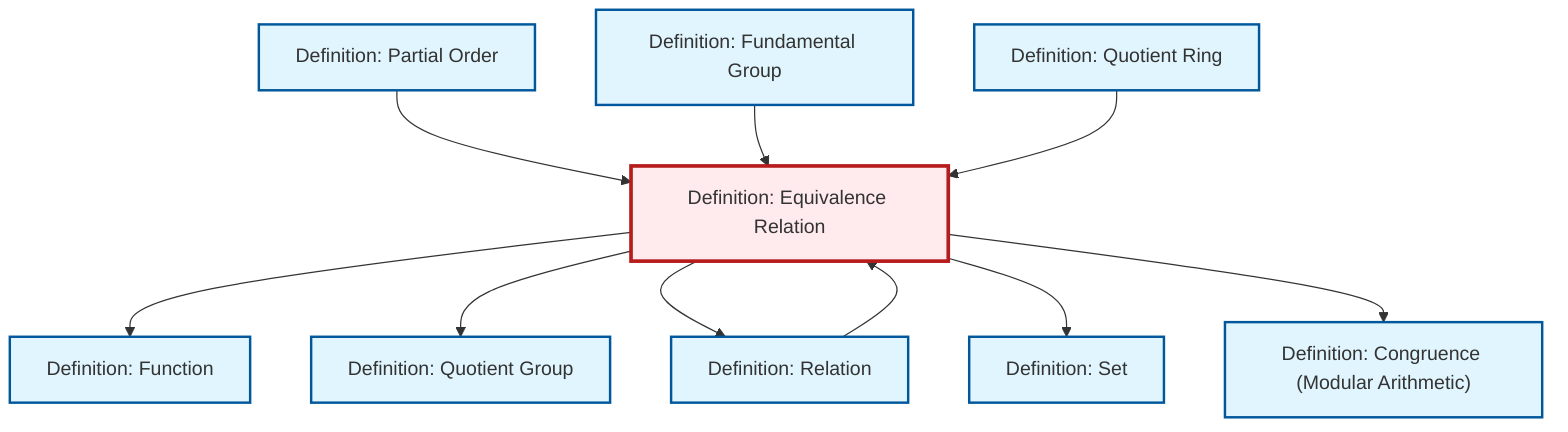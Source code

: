 graph TD
    classDef definition fill:#e1f5fe,stroke:#01579b,stroke-width:2px
    classDef theorem fill:#f3e5f5,stroke:#4a148c,stroke-width:2px
    classDef axiom fill:#fff3e0,stroke:#e65100,stroke-width:2px
    classDef example fill:#e8f5e9,stroke:#1b5e20,stroke-width:2px
    classDef current fill:#ffebee,stroke:#b71c1c,stroke-width:3px
    def-equivalence-relation["Definition: Equivalence Relation"]:::definition
    def-set["Definition: Set"]:::definition
    def-fundamental-group["Definition: Fundamental Group"]:::definition
    def-partial-order["Definition: Partial Order"]:::definition
    def-relation["Definition: Relation"]:::definition
    def-congruence["Definition: Congruence (Modular Arithmetic)"]:::definition
    def-quotient-ring["Definition: Quotient Ring"]:::definition
    def-quotient-group["Definition: Quotient Group"]:::definition
    def-function["Definition: Function"]:::definition
    def-equivalence-relation --> def-function
    def-equivalence-relation --> def-quotient-group
    def-equivalence-relation --> def-relation
    def-partial-order --> def-equivalence-relation
    def-equivalence-relation --> def-set
    def-equivalence-relation --> def-congruence
    def-fundamental-group --> def-equivalence-relation
    def-quotient-ring --> def-equivalence-relation
    def-relation --> def-equivalence-relation
    class def-equivalence-relation current